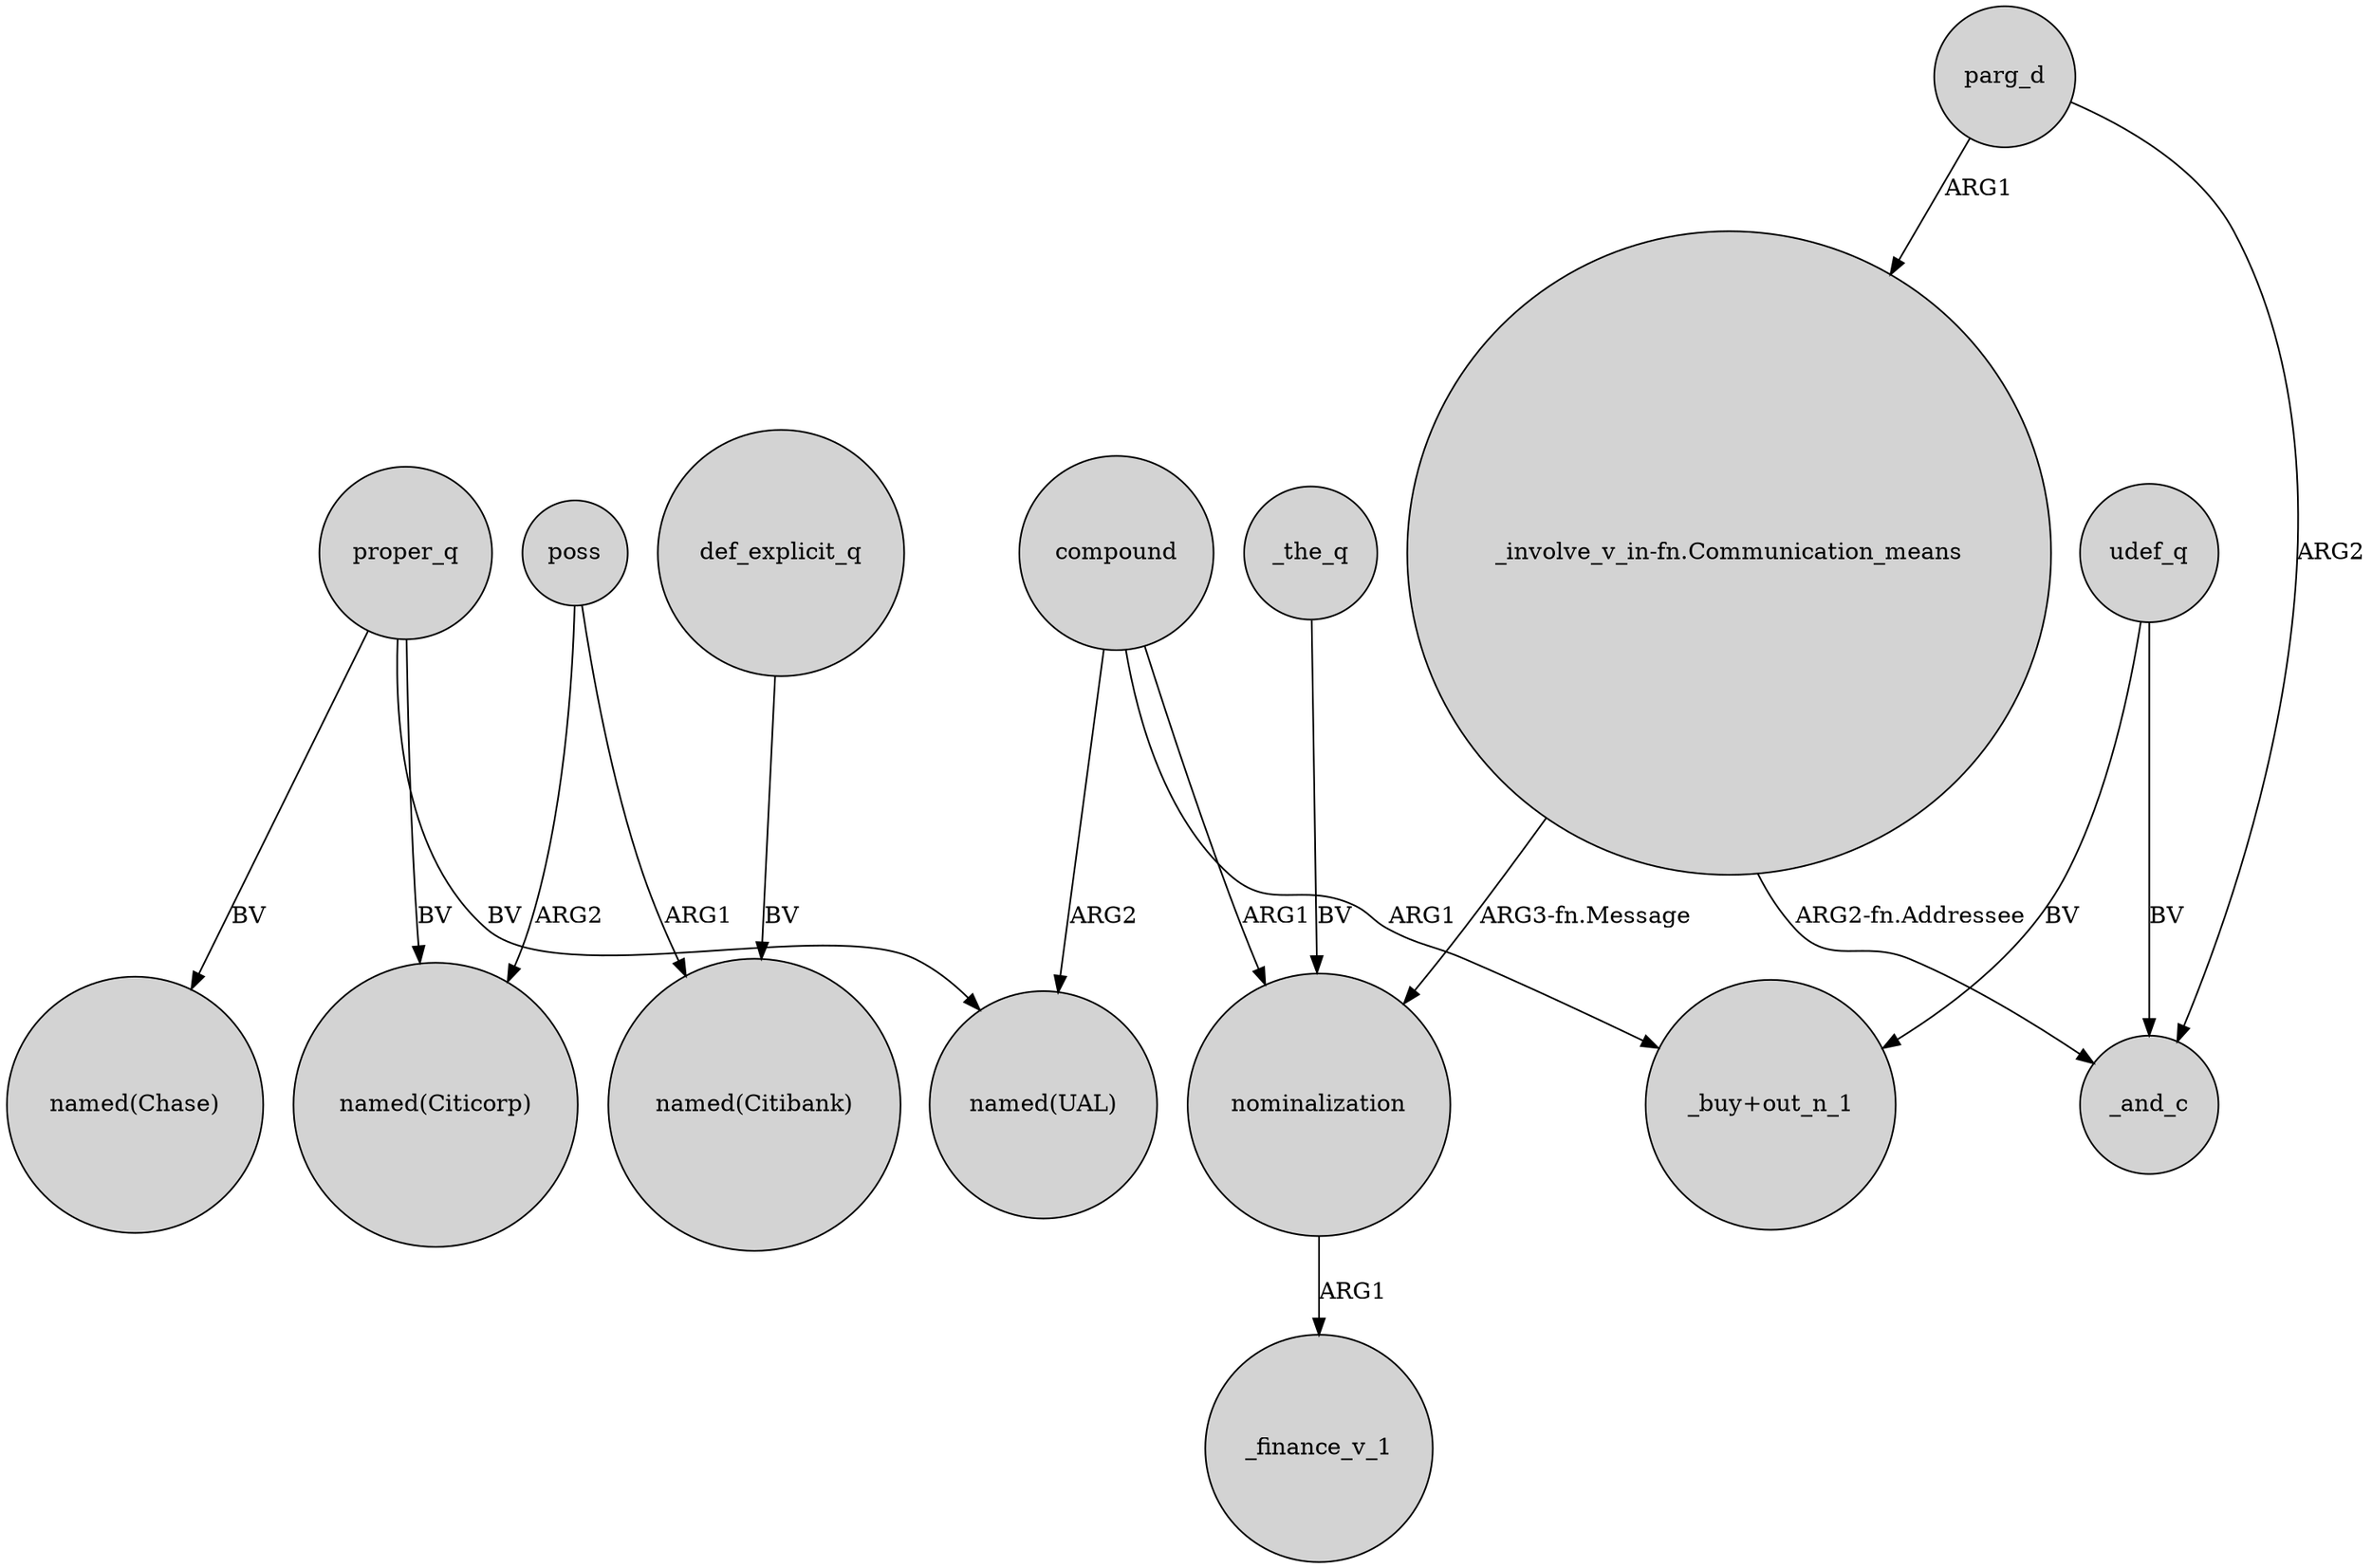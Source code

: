 digraph {
	node [shape=circle style=filled]
	compound -> "named(UAL)" [label=ARG2]
	compound -> nominalization [label=ARG1]
	compound -> "_buy+out_n_1" [label=ARG1]
	def_explicit_q -> "named(Citibank)" [label=BV]
	_the_q -> nominalization [label=BV]
	udef_q -> _and_c [label=BV]
	proper_q -> "named(Citicorp)" [label=BV]
	udef_q -> "_buy+out_n_1" [label=BV]
	nominalization -> _finance_v_1 [label=ARG1]
	"_involve_v_in-fn.Communication_means" -> _and_c [label="ARG2-fn.Addressee"]
	proper_q -> "named(UAL)" [label=BV]
	poss -> "named(Citibank)" [label=ARG1]
	poss -> "named(Citicorp)" [label=ARG2]
	parg_d -> _and_c [label=ARG2]
	proper_q -> "named(Chase)" [label=BV]
	"_involve_v_in-fn.Communication_means" -> nominalization [label="ARG3-fn.Message"]
	parg_d -> "_involve_v_in-fn.Communication_means" [label=ARG1]
}
